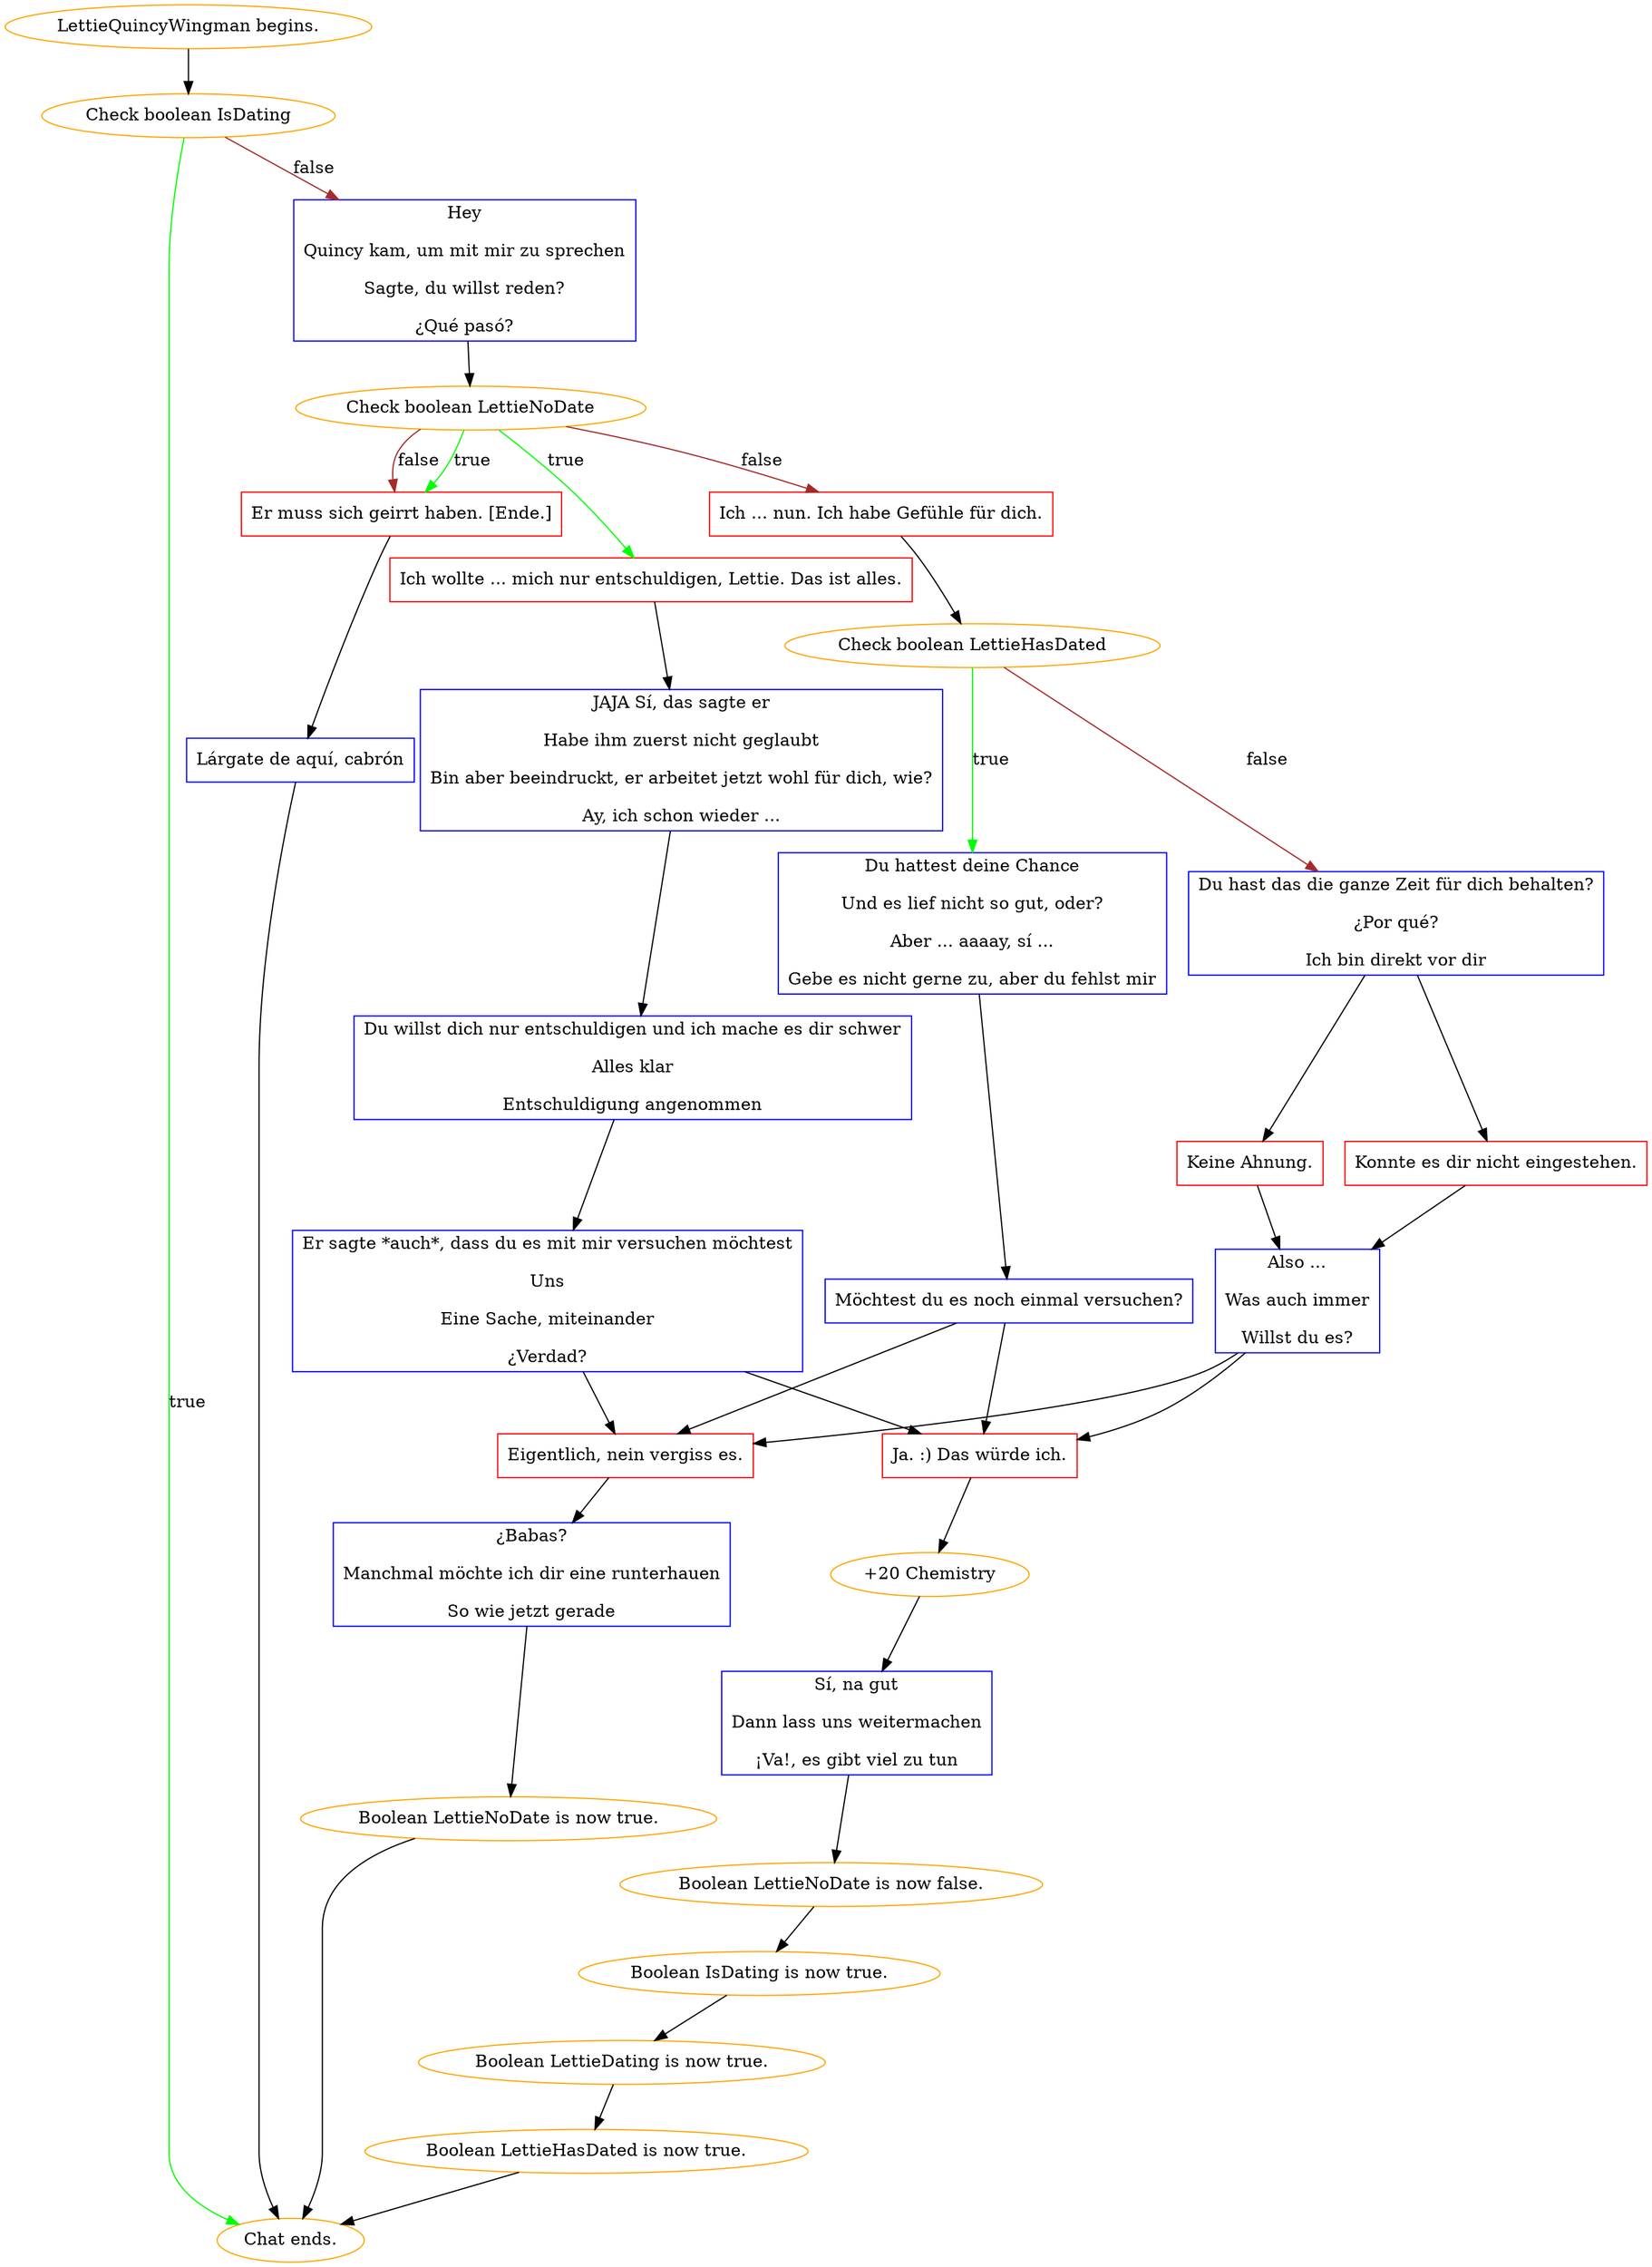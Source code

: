 digraph {
	"LettieQuincyWingman begins." [color=orange];
		"LettieQuincyWingman begins." -> j3451391318;
	j3451391318 [label="Check boolean IsDating",color=orange];
		j3451391318 -> "Chat ends." [label=true,color=green];
		j3451391318 -> j2896415292 [label=false,color=brown];
	"Chat ends." [color=orange];
	j2896415292 [label="Hey
Quincy kam, um mit mir zu sprechen
Sagte, du willst reden?
¿Qué pasó?",shape=box,color=blue];
		j2896415292 -> j2065325619;
	j2065325619 [label="Check boolean LettieNoDate",color=orange];
		j2065325619 -> j1664903658 [label=true,color=green];
		j2065325619 -> j1182819836 [label=true,color=green];
		j2065325619 -> j2678231168 [label=false,color=brown];
		j2065325619 -> j1182819836 [label=false,color=brown];
	j1664903658 [label="Ich wollte ... mich nur entschuldigen, Lettie. Das ist alles.",shape=box,color=red];
		j1664903658 -> j2237744900;
	j1182819836 [label="Er muss sich geirrt haben. [Ende.]",shape=box,color=red];
		j1182819836 -> j3947662504;
	j2678231168 [label="Ich ... nun. Ich habe Gefühle für dich.",shape=box,color=red];
		j2678231168 -> j909510203;
	j2237744900 [label="JAJA Sí, das sagte er
Habe ihm zuerst nicht geglaubt
Bin aber beeindruckt, er arbeitet jetzt wohl für dich, wie?
Ay, ich schon wieder ...",shape=box,color=blue];
		j2237744900 -> j3070792572;
	j3947662504 [label="Lárgate de aquí, cabrón",shape=box,color=blue];
		j3947662504 -> "Chat ends.";
	j909510203 [label="Check boolean LettieHasDated",color=orange];
		j909510203 -> j324192966 [label=true,color=green];
		j909510203 -> j2176033353 [label=false,color=brown];
	j3070792572 [label="Du willst dich nur entschuldigen und ich mache es dir schwer
Alles klar
Entschuldigung angenommen",shape=box,color=blue];
		j3070792572 -> j1574313555;
	j324192966 [label="Du hattest deine Chance
Und es lief nicht so gut, oder?
Aber ... aaaay, sí ...
Gebe es nicht gerne zu, aber du fehlst mir",shape=box,color=blue];
		j324192966 -> j1444846338;
	j2176033353 [label="Du hast das die ganze Zeit für dich behalten?
¿Por qué?
Ich bin direkt vor dir",shape=box,color=blue];
		j2176033353 -> j4103615871;
		j2176033353 -> j3363414114;
	j1574313555 [label="Er sagte *auch*, dass du es mit mir versuchen möchtest
Uns
Eine Sache, miteinander
¿Verdad?",shape=box,color=blue];
		j1574313555 -> j1371972714;
		j1574313555 -> j3205596580;
	j1444846338 [label="Möchtest du es noch einmal versuchen?",shape=box,color=blue];
		j1444846338 -> j1371972714;
		j1444846338 -> j3205596580;
	j4103615871 [label="Konnte es dir nicht eingestehen.",shape=box,color=red];
		j4103615871 -> j2865189254;
	j3363414114 [label="Keine Ahnung.",shape=box,color=red];
		j3363414114 -> j2865189254;
	j1371972714 [label="Ja. :) Das würde ich.",shape=box,color=red];
		j1371972714 -> j860159551;
	j3205596580 [label="Eigentlich, nein vergiss es.",shape=box,color=red];
		j3205596580 -> j2526010710;
	j2865189254 [label="Also ...
Was auch immer
Willst du es?",shape=box,color=blue];
		j2865189254 -> j1371972714;
		j2865189254 -> j3205596580;
	j860159551 [label="+20 Chemistry",color=orange];
		j860159551 -> j1606481188;
	j2526010710 [label="¿Babas?
Manchmal möchte ich dir eine runterhauen
So wie jetzt gerade",shape=box,color=blue];
		j2526010710 -> j2703113057;
	j1606481188 [label="Sí, na gut
Dann lass uns weitermachen
¡Va!, es gibt viel zu tun",shape=box,color=blue];
		j1606481188 -> j4071933913;
	j2703113057 [label="Boolean LettieNoDate is now true.",color=orange];
		j2703113057 -> "Chat ends.";
	j4071933913 [label="Boolean LettieNoDate is now false.",color=orange];
		j4071933913 -> j444607473;
	j444607473 [label="Boolean IsDating is now true.",color=orange];
		j444607473 -> j2763854765;
	j2763854765 [label="Boolean LettieDating is now true.",color=orange];
		j2763854765 -> j3003494003;
	j3003494003 [label="Boolean LettieHasDated is now true.",color=orange];
		j3003494003 -> "Chat ends.";
}